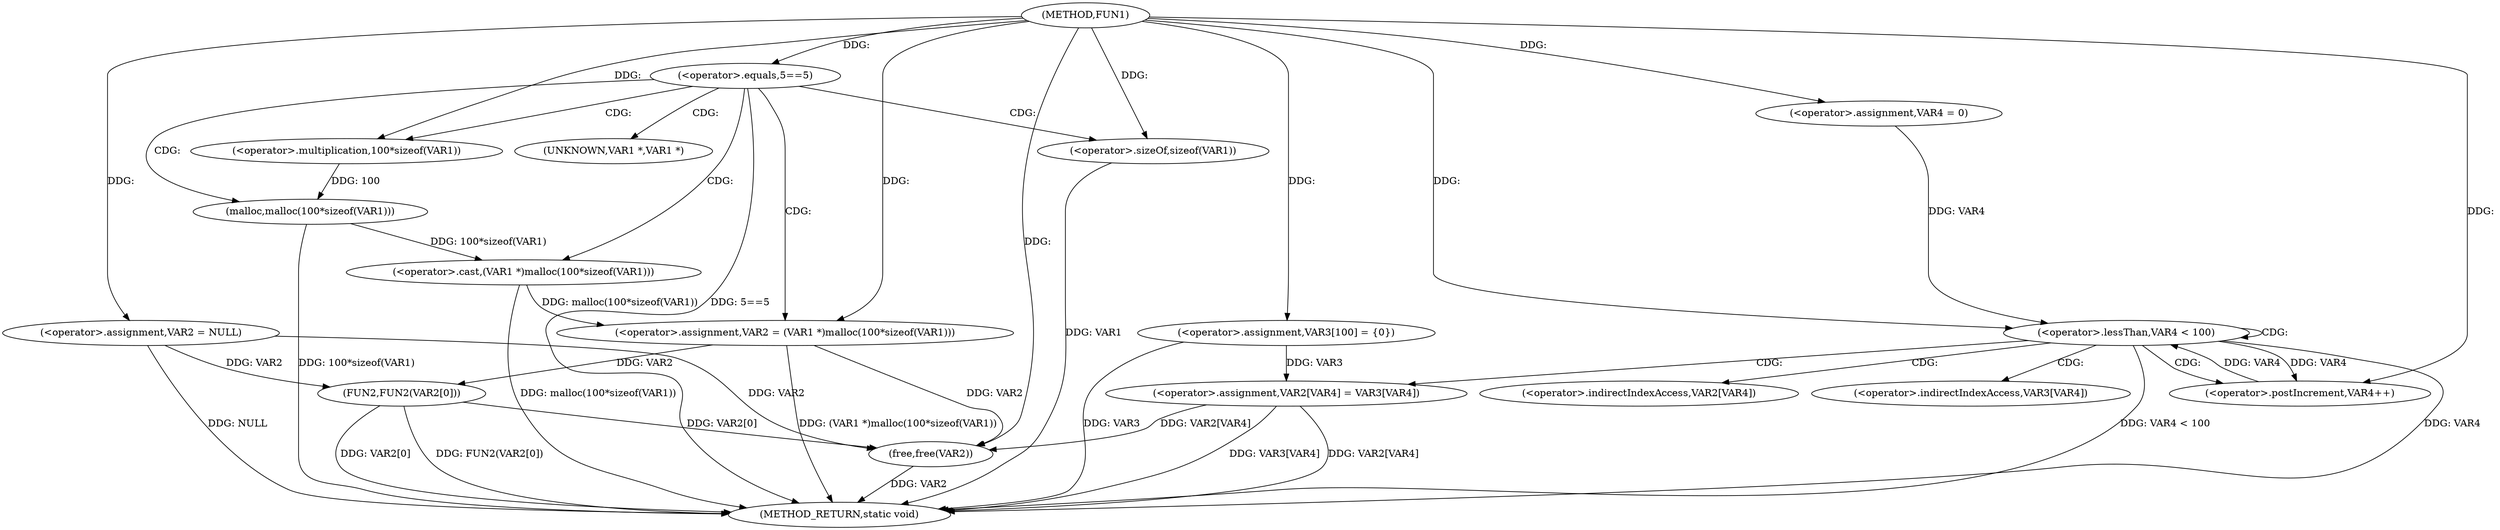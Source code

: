 digraph FUN1 {  
"1000100" [label = "(METHOD,FUN1)" ]
"1000149" [label = "(METHOD_RETURN,static void)" ]
"1000103" [label = "(<operator>.assignment,VAR2 = NULL)" ]
"1000107" [label = "(<operator>.equals,5==5)" ]
"1000111" [label = "(<operator>.assignment,VAR2 = (VAR1 *)malloc(100*sizeof(VAR1)))" ]
"1000113" [label = "(<operator>.cast,(VAR1 *)malloc(100*sizeof(VAR1)))" ]
"1000115" [label = "(malloc,malloc(100*sizeof(VAR1)))" ]
"1000116" [label = "(<operator>.multiplication,100*sizeof(VAR1))" ]
"1000118" [label = "(<operator>.sizeOf,sizeof(VAR1))" ]
"1000122" [label = "(<operator>.assignment,VAR3[100] = {0})" ]
"1000127" [label = "(<operator>.assignment,VAR4 = 0)" ]
"1000130" [label = "(<operator>.lessThan,VAR4 < 100)" ]
"1000133" [label = "(<operator>.postIncrement,VAR4++)" ]
"1000136" [label = "(<operator>.assignment,VAR2[VAR4] = VAR3[VAR4])" ]
"1000143" [label = "(FUN2,FUN2(VAR2[0]))" ]
"1000147" [label = "(free,free(VAR2))" ]
"1000114" [label = "(UNKNOWN,VAR1 *,VAR1 *)" ]
"1000137" [label = "(<operator>.indirectIndexAccess,VAR2[VAR4])" ]
"1000140" [label = "(<operator>.indirectIndexAccess,VAR3[VAR4])" ]
  "1000130" -> "1000149"  [ label = "DDG: VAR4 < 100"] 
  "1000107" -> "1000149"  [ label = "DDG: 5==5"] 
  "1000103" -> "1000149"  [ label = "DDG: NULL"] 
  "1000122" -> "1000149"  [ label = "DDG: VAR3"] 
  "1000136" -> "1000149"  [ label = "DDG: VAR3[VAR4]"] 
  "1000113" -> "1000149"  [ label = "DDG: malloc(100*sizeof(VAR1))"] 
  "1000147" -> "1000149"  [ label = "DDG: VAR2"] 
  "1000111" -> "1000149"  [ label = "DDG: (VAR1 *)malloc(100*sizeof(VAR1))"] 
  "1000118" -> "1000149"  [ label = "DDG: VAR1"] 
  "1000136" -> "1000149"  [ label = "DDG: VAR2[VAR4]"] 
  "1000130" -> "1000149"  [ label = "DDG: VAR4"] 
  "1000143" -> "1000149"  [ label = "DDG: VAR2[0]"] 
  "1000143" -> "1000149"  [ label = "DDG: FUN2(VAR2[0])"] 
  "1000115" -> "1000149"  [ label = "DDG: 100*sizeof(VAR1)"] 
  "1000100" -> "1000103"  [ label = "DDG: "] 
  "1000100" -> "1000107"  [ label = "DDG: "] 
  "1000113" -> "1000111"  [ label = "DDG: malloc(100*sizeof(VAR1))"] 
  "1000100" -> "1000111"  [ label = "DDG: "] 
  "1000115" -> "1000113"  [ label = "DDG: 100*sizeof(VAR1)"] 
  "1000116" -> "1000115"  [ label = "DDG: 100"] 
  "1000100" -> "1000116"  [ label = "DDG: "] 
  "1000100" -> "1000118"  [ label = "DDG: "] 
  "1000100" -> "1000122"  [ label = "DDG: "] 
  "1000100" -> "1000127"  [ label = "DDG: "] 
  "1000133" -> "1000130"  [ label = "DDG: VAR4"] 
  "1000127" -> "1000130"  [ label = "DDG: VAR4"] 
  "1000100" -> "1000130"  [ label = "DDG: "] 
  "1000130" -> "1000133"  [ label = "DDG: VAR4"] 
  "1000100" -> "1000133"  [ label = "DDG: "] 
  "1000122" -> "1000136"  [ label = "DDG: VAR3"] 
  "1000103" -> "1000143"  [ label = "DDG: VAR2"] 
  "1000111" -> "1000143"  [ label = "DDG: VAR2"] 
  "1000103" -> "1000147"  [ label = "DDG: VAR2"] 
  "1000143" -> "1000147"  [ label = "DDG: VAR2[0]"] 
  "1000111" -> "1000147"  [ label = "DDG: VAR2"] 
  "1000136" -> "1000147"  [ label = "DDG: VAR2[VAR4]"] 
  "1000100" -> "1000147"  [ label = "DDG: "] 
  "1000107" -> "1000116"  [ label = "CDG: "] 
  "1000107" -> "1000114"  [ label = "CDG: "] 
  "1000107" -> "1000115"  [ label = "CDG: "] 
  "1000107" -> "1000113"  [ label = "CDG: "] 
  "1000107" -> "1000118"  [ label = "CDG: "] 
  "1000107" -> "1000111"  [ label = "CDG: "] 
  "1000130" -> "1000137"  [ label = "CDG: "] 
  "1000130" -> "1000130"  [ label = "CDG: "] 
  "1000130" -> "1000133"  [ label = "CDG: "] 
  "1000130" -> "1000136"  [ label = "CDG: "] 
  "1000130" -> "1000140"  [ label = "CDG: "] 
}

